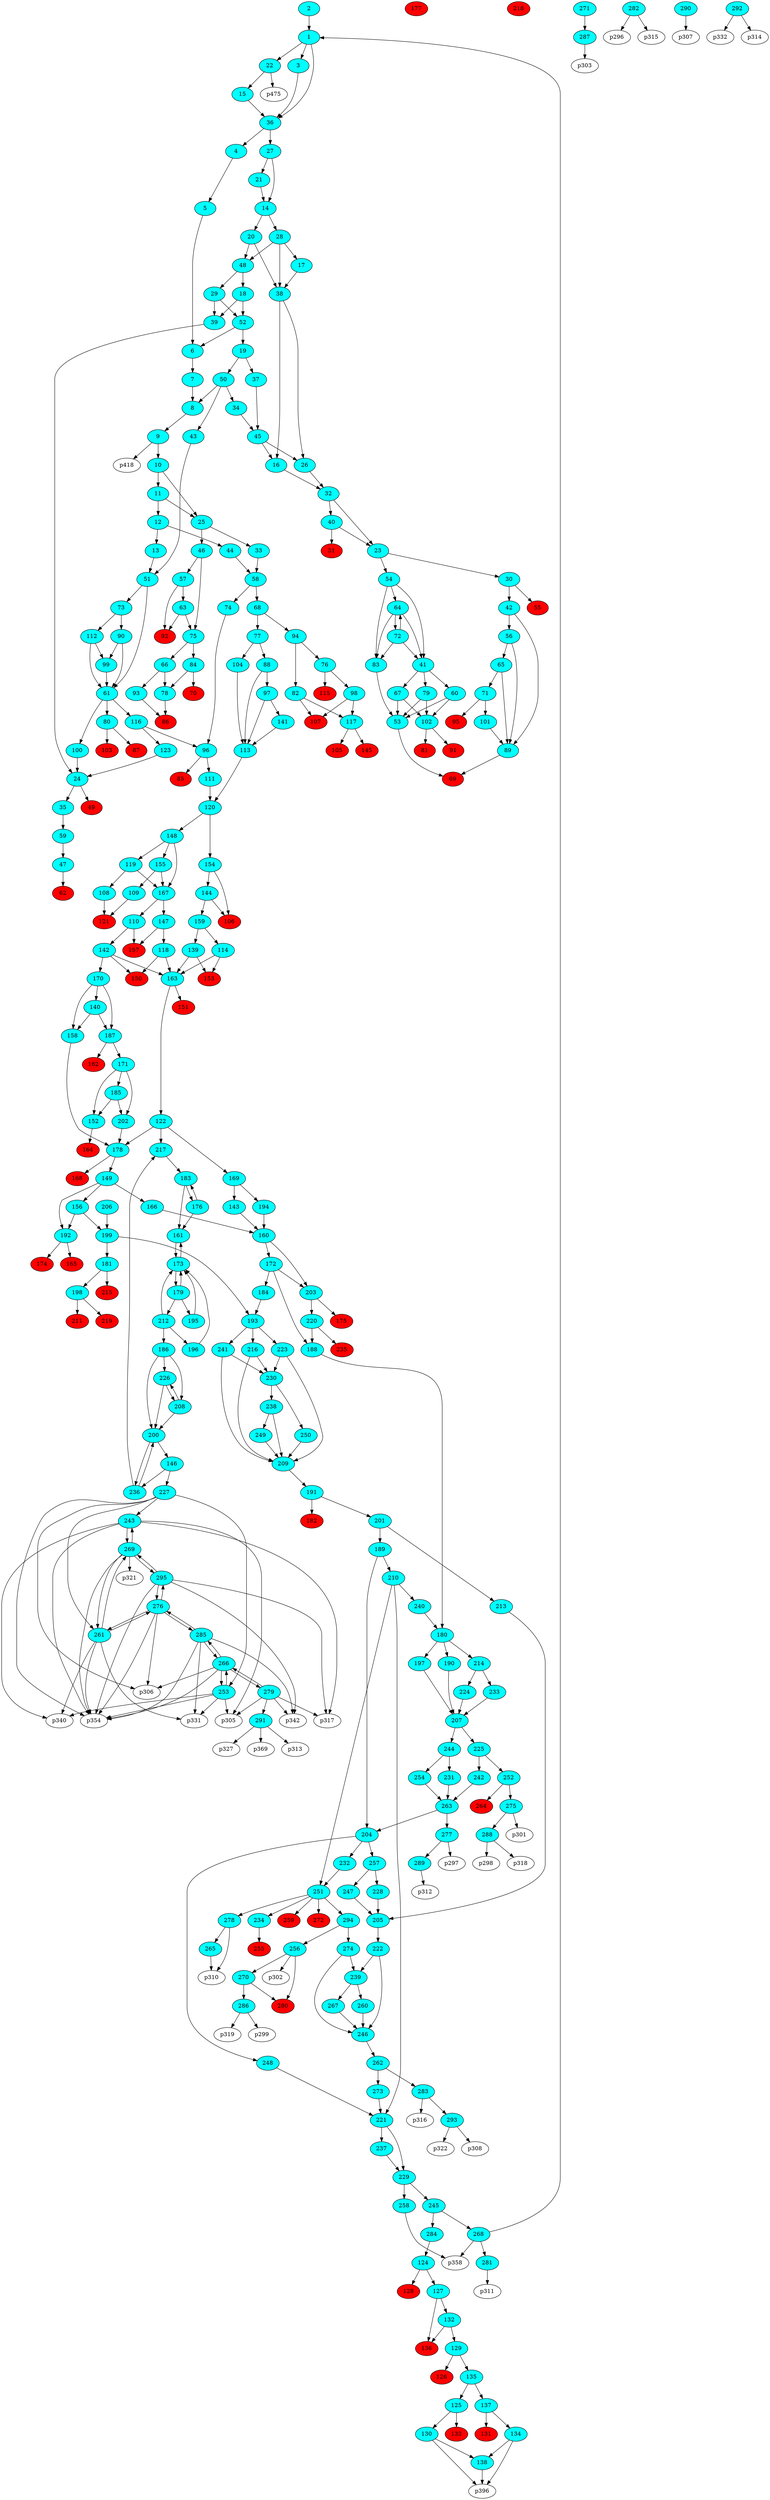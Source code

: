 digraph {
p1 [label="1"]
p1 [fillcolor=cyan style=filled]
p1 -> {p3 p36 p22}
p2 [label="2"]
p2 [fillcolor=cyan style=filled]
p2 -> {p1}
p3 [label="3"]
p3 [fillcolor=cyan style=filled]
p3 -> {p36}
p4 [label="4"]
p4 [fillcolor=cyan style=filled]
p4 -> {p5}
p5 [label="5"]
p5 [fillcolor=cyan style=filled]
p5 -> {p6}
p6 [label="6"]
p6 [fillcolor=cyan style=filled]
p6 -> {p7}
p7 [label="7"]
p7 [fillcolor=cyan style=filled]
p7 -> {p8}
p8 [label="8"]
p8 [fillcolor=cyan style=filled]
p8 -> {p9 p9}
p9 [label="9"]
p9 [fillcolor=cyan style=filled]
p9 -> {p10 p418}
p10 [label="10"]
p10 [fillcolor=cyan style=filled]
p10 -> {p25 p11}
p11 [label="11"]
p11 [fillcolor=cyan style=filled]
p11 -> {p25 p12}
p12 [label="12"]
p12 [fillcolor=cyan style=filled]
p12 -> {p13 p44}
p13 [label="13"]
p13 [fillcolor=cyan style=filled]
p13 -> {p51}
p14 [label="14"]
p14 [fillcolor=cyan style=filled]
p14 -> {p28 p20}
p15 [label="15"]
p15 [fillcolor=cyan style=filled]
p15 -> {p36}
p16 [label="16"]
p16 [fillcolor=cyan style=filled]
p16 -> {p32}
p17 [label="17"]
p17 [fillcolor=cyan style=filled]
p17 -> {p38}
p18 [label="18"]
p18 [fillcolor=cyan style=filled]
p18 -> {p52 p39}
p19 [label="19"]
p19 [fillcolor=cyan style=filled]
p19 -> {p50 p37}
p20 [label="20"]
p20 [fillcolor=cyan style=filled]
p20 -> {p48 p38}
p21 [label="21"]
p21 [fillcolor=cyan style=filled]
p21 -> {p14}
p22 [label="22"]
p22 [fillcolor=cyan style=filled]
p22 -> {p15 p475}
p23 [label="23"]
p23 [fillcolor=cyan style=filled]
p23 -> {p54 p30}
p24 [label="24"]
p24 [fillcolor=cyan style=filled]
p24 -> {p49 p35}
p25 [label="25"]
p25 [fillcolor=cyan style=filled]
p25 -> {p46 p33}
p26 [label="26"]
p26 [fillcolor=cyan style=filled]
p26 -> {p32}
p27 [label="27"]
p27 [fillcolor=cyan style=filled]
p27 -> {p14 p21}
p28 [label="28"]
p28 [fillcolor=cyan style=filled]
p28 -> {p17 p38 p48}
p29 [label="29"]
p29 [fillcolor=cyan style=filled]
p29 -> {p52 p39}
p30 [label="30"]
p30 [fillcolor=cyan style=filled]
p30 -> {p42 p55}
p31 [label="31"]
p31 [fillcolor=red style=filled]
p32 [label="32"]
p32 [fillcolor=cyan style=filled]
p32 -> {p40 p23}
p33 [label="33"]
p33 [fillcolor=cyan style=filled]
p33 -> {p58}
p34 [label="34"]
p34 [fillcolor=cyan style=filled]
p34 -> {p45}
p35 [label="35"]
p35 [fillcolor=cyan style=filled]
p35 -> {p59}
p36 [label="36"]
p36 [fillcolor=cyan style=filled]
p36 -> {p27 p4}
p37 [label="37"]
p37 [fillcolor=cyan style=filled]
p37 -> {p45}
p38 [label="38"]
p38 [fillcolor=cyan style=filled]
p38 -> {p16 p26}
p39 [label="39"]
p39 [fillcolor=cyan style=filled]
p39 -> {p24}
p40 [label="40"]
p40 [fillcolor=cyan style=filled]
p40 -> {p23 p31}
p41 [label="41"]
p41 [fillcolor=cyan style=filled]
p41 -> {p79 p60 p67}
p42 [label="42"]
p42 [fillcolor=cyan style=filled]
p42 -> {p89 p56}
p43 [label="43"]
p43 [fillcolor=cyan style=filled]
p43 -> {p51}
p44 [label="44"]
p44 [fillcolor=cyan style=filled]
p44 -> {p58}
p45 [label="45"]
p45 [fillcolor=cyan style=filled]
p45 -> {p16 p26}
p46 [label="46"]
p46 [fillcolor=cyan style=filled]
p46 -> {p57 p75}
p47 [label="47"]
p47 [fillcolor=cyan style=filled]
p47 -> {p62}
p48 [label="48"]
p48 [fillcolor=cyan style=filled]
p48 -> {p29 p18}
p49 [label="49"]
p49 [fillcolor=red style=filled]
p50 [label="50"]
p50 [fillcolor=cyan style=filled]
p50 -> {p43 p34 p8}
p51 [label="51"]
p51 [fillcolor=cyan style=filled]
p51 -> {p73 p61}
p52 [label="52"]
p52 [fillcolor=cyan style=filled]
p52 -> {p19 p6}
p53 [label="53"]
p53 [fillcolor=cyan style=filled]
p53 -> {p69}
p54 [label="54"]
p54 [fillcolor=cyan style=filled]
p54 -> {p64 p41 p83}
p55 [label="55"]
p55 [fillcolor=red style=filled]
p56 [label="56"]
p56 [fillcolor=cyan style=filled]
p56 -> {p89 p65}
p57 [label="57"]
p57 [fillcolor=cyan style=filled]
p57 -> {p92 p63}
p58 [label="58"]
p58 [fillcolor=cyan style=filled]
p58 -> {p74 p68}
p59 [label="59"]
p59 [fillcolor=cyan style=filled]
p59 -> {p47}
p60 [label="60"]
p60 [fillcolor=cyan style=filled]
p60 -> {p53 p102}
p61 [label="61"]
p61 [fillcolor=cyan style=filled]
p61 -> {p100 p116 p80}
p62 [label="62"]
p62 [fillcolor=red style=filled]
p63 [label="63"]
p63 [fillcolor=cyan style=filled]
p63 -> {p92 p75}
p64 [label="64"]
p64 [fillcolor=cyan style=filled]
p64 -> {p72 p41 p83}
p65 [label="65"]
p65 [fillcolor=cyan style=filled]
p65 -> {p89 p71}
p66 [label="66"]
p66 [fillcolor=cyan style=filled]
p66 -> {p93 p78}
p67 [label="67"]
p67 [fillcolor=cyan style=filled]
p67 -> {p53 p102}
p68 [label="68"]
p68 [fillcolor=cyan style=filled]
p68 -> {p94 p77}
p69 [label="69"]
p69 [fillcolor=red style=filled]
p70 [label="70"]
p70 [fillcolor=red style=filled]
p71 [label="71"]
p71 [fillcolor=cyan style=filled]
p71 -> {p101 p95}
p72 [label="72"]
p72 [fillcolor=cyan style=filled]
p72 -> {p64 p41 p83}
p73 [label="73"]
p73 [fillcolor=cyan style=filled]
p73 -> {p90 p112}
p74 [label="74"]
p74 [fillcolor=cyan style=filled]
p74 -> {p96 p96}
p75 [label="75"]
p75 [fillcolor=cyan style=filled]
p75 -> {p84 p66}
p76 [label="76"]
p76 [fillcolor=cyan style=filled]
p76 -> {p115 p98}
p77 [label="77"]
p77 [fillcolor=cyan style=filled]
p77 -> {p104 p88}
p78 [label="78"]
p78 [fillcolor=cyan style=filled]
p78 -> {p86}
p79 [label="79"]
p79 [fillcolor=cyan style=filled]
p79 -> {p53 p102}
p80 [label="80"]
p80 [fillcolor=cyan style=filled]
p80 -> {p103 p87}
p81 [label="81"]
p81 [fillcolor=red style=filled]
p82 [label="82"]
p82 [fillcolor=cyan style=filled]
p82 -> {p117 p107}
p83 [label="83"]
p83 [fillcolor=cyan style=filled]
p83 -> {p53}
p84 [label="84"]
p84 [fillcolor=cyan style=filled]
p84 -> {p70 p78}
p85 [label="85"]
p85 [fillcolor=red style=filled]
p86 [label="86"]
p86 [fillcolor=red style=filled]
p87 [label="87"]
p87 [fillcolor=red style=filled]
p88 [label="88"]
p88 [fillcolor=cyan style=filled]
p88 -> {p113 p97}
p89 [label="89"]
p89 [fillcolor=cyan style=filled]
p89 -> {p69}
p90 [label="90"]
p90 [fillcolor=cyan style=filled]
p90 -> {p99 p61}
p91 [label="91"]
p91 [fillcolor=red style=filled]
p92 [label="92"]
p92 [fillcolor=red style=filled]
p93 [label="93"]
p93 [fillcolor=cyan style=filled]
p93 -> {p86}
p94 [label="94"]
p94 [fillcolor=cyan style=filled]
p94 -> {p76 p82}
p95 [label="95"]
p95 [fillcolor=red style=filled]
p96 [label="96"]
p96 [fillcolor=cyan style=filled]
p96 -> {p85 p111}
p97 [label="97"]
p97 [fillcolor=cyan style=filled]
p97 -> {p113 p141}
p98 [label="98"]
p98 [fillcolor=cyan style=filled]
p98 -> {p117 p107}
p99 [label="99"]
p99 [fillcolor=cyan style=filled]
p99 -> {p61}
p100 [label="100"]
p100 [fillcolor=cyan style=filled]
p100 -> {p24}
p101 [label="101"]
p101 [fillcolor=cyan style=filled]
p101 -> {p89}
p102 [label="102"]
p102 [fillcolor=cyan style=filled]
p102 -> {p81 p91}
p103 [label="103"]
p103 [fillcolor=red style=filled]
p104 [label="104"]
p104 [fillcolor=cyan style=filled]
p104 -> {p113}
p105 [label="105"]
p105 [fillcolor=red style=filled]
p106 [label="106"]
p106 [fillcolor=red style=filled]
p107 [label="107"]
p107 [fillcolor=red style=filled]
p108 [label="108"]
p108 [fillcolor=cyan style=filled]
p108 -> {p121}
p109 [label="109"]
p109 [fillcolor=cyan style=filled]
p109 -> {p121}
p110 [label="110"]
p110 [fillcolor=cyan style=filled]
p110 -> {p157 p142}
p111 [label="111"]
p111 [fillcolor=cyan style=filled]
p111 -> {p120}
p112 [label="112"]
p112 [fillcolor=cyan style=filled]
p112 -> {p99 p61}
p113 [label="113"]
p113 [fillcolor=cyan style=filled]
p113 -> {p120}
p114 [label="114"]
p114 [fillcolor=cyan style=filled]
p114 -> {p153 p163}
p115 [label="115"]
p115 [fillcolor=red style=filled]
p116 [label="116"]
p116 [fillcolor=cyan style=filled]
p116 -> {p123 p96 p96}
p117 [label="117"]
p117 [fillcolor=cyan style=filled]
p117 -> {p145 p105}
p118 [label="118"]
p118 [fillcolor=cyan style=filled]
p118 -> {p163 p150}
p119 [label="119"]
p119 [fillcolor=cyan style=filled]
p119 -> {p108 p167}
p120 [label="120"]
p120 [fillcolor=cyan style=filled]
p120 -> {p148 p154}
p121 [label="121"]
p121 [fillcolor=red style=filled]
p122 [label="122"]
p122 [fillcolor=cyan style=filled]
p122 -> {p169 p178 p217}
p123 [label="123"]
p123 [fillcolor=cyan style=filled]
p123 -> {p24}
p124 [label="124"]
p124 [fillcolor=cyan style=filled]
p124 -> {p128 p127}
p125 [label="125"]
p125 [fillcolor=cyan style=filled]
p125 -> {p130 p133}
p126 [label="126"]
p126 [fillcolor=red style=filled]
p127 [label="127"]
p127 [fillcolor=cyan style=filled]
p127 -> {p132 p136}
p128 [label="128"]
p128 [fillcolor=red style=filled]
p129 [label="129"]
p129 [fillcolor=cyan style=filled]
p129 -> {p135 p126}
p130 [label="130"]
p130 [fillcolor=cyan style=filled]
p130 -> {p138 p396}
p131 [label="131"]
p131 [fillcolor=red style=filled]
p132 [label="132"]
p132 [fillcolor=cyan style=filled]
p132 -> {p129 p136}
p133 [label="133"]
p133 [fillcolor=red style=filled]
p134 [label="134"]
p134 [fillcolor=cyan style=filled]
p134 -> {p138 p396}
p135 [label="135"]
p135 [fillcolor=cyan style=filled]
p135 -> {p137 p125}
p136 [label="136"]
p136 [fillcolor=red style=filled]
p137 [label="137"]
p137 [fillcolor=cyan style=filled]
p137 -> {p134 p131}
p138 [label="138"]
p138 [fillcolor=cyan style=filled]
p138 -> {p396}
p139 [label="139"]
p139 [fillcolor=cyan style=filled]
p139 -> {p153 p163}
p140 [label="140"]
p140 [fillcolor=cyan style=filled]
p140 -> {p158 p187}
p141 [label="141"]
p141 [fillcolor=cyan style=filled]
p141 -> {p113}
p142 [label="142"]
p142 [fillcolor=cyan style=filled]
p142 -> {p163 p170 p150}
p143 [label="143"]
p143 [fillcolor=cyan style=filled]
p143 -> {p160}
p144 [label="144"]
p144 [fillcolor=cyan style=filled]
p144 -> {p106 p159}
p145 [label="145"]
p145 [fillcolor=red style=filled]
p146 [label="146"]
p146 [fillcolor=cyan style=filled]
p146 -> {p227 p236}
p147 [label="147"]
p147 [fillcolor=cyan style=filled]
p147 -> {p157 p118}
p148 [label="148"]
p148 [fillcolor=cyan style=filled]
p148 -> {p119 p155 p167}
p149 [label="149"]
p149 [fillcolor=cyan style=filled]
p149 -> {p192 p166 p156}
p150 [label="150"]
p150 [fillcolor=red style=filled]
p151 [label="151"]
p151 [fillcolor=red style=filled]
p152 [label="152"]
p152 [fillcolor=cyan style=filled]
p152 -> {p164}
p153 [label="153"]
p153 [fillcolor=red style=filled]
p154 [label="154"]
p154 [fillcolor=cyan style=filled]
p154 -> {p106 p144}
p155 [label="155"]
p155 [fillcolor=cyan style=filled]
p155 -> {p109 p167}
p156 [label="156"]
p156 [fillcolor=cyan style=filled]
p156 -> {p192 p199}
p157 [label="157"]
p157 [fillcolor=red style=filled]
p158 [label="158"]
p158 [fillcolor=cyan style=filled]
p158 -> {p178}
p159 [label="159"]
p159 [fillcolor=cyan style=filled]
p159 -> {p114 p139}
p160 [label="160"]
p160 [fillcolor=cyan style=filled]
p160 -> {p203 p172}
p161 [label="161"]
p161 [fillcolor=cyan style=filled]
p161 -> {p173}
p162 [label="162"]
p162 [fillcolor=red style=filled]
p163 [label="163"]
p163 [fillcolor=cyan style=filled]
p163 -> {p122 p151}
p164 [label="164"]
p164 [fillcolor=red style=filled]
p165 [label="165"]
p165 [fillcolor=red style=filled]
p166 [label="166"]
p166 [fillcolor=cyan style=filled]
p166 -> {p160}
p167 [label="167"]
p167 [fillcolor=cyan style=filled]
p167 -> {p110 p147}
p168 [label="168"]
p168 [fillcolor=red style=filled]
p169 [label="169"]
p169 [fillcolor=cyan style=filled]
p169 -> {p194 p143}
p170 [label="170"]
p170 [fillcolor=cyan style=filled]
p170 -> {p140 p158 p187}
p171 [label="171"]
p171 [fillcolor=cyan style=filled]
p171 -> {p202 p152 p185}
p172 [label="172"]
p172 [fillcolor=cyan style=filled]
p172 -> {p203 p188 p184}
p173 [label="173"]
p173 [fillcolor=cyan style=filled]
p173 -> {p179 p161}
p174 [label="174"]
p174 [fillcolor=red style=filled]
p175 [label="175"]
p175 [fillcolor=red style=filled]
p176 [label="176"]
p176 [fillcolor=cyan style=filled]
p176 -> {p183 p161}
p177 [label="177"]
p177 [fillcolor=red style=filled]
p178 [label="178"]
p178 [fillcolor=cyan style=filled]
p178 -> {p168 p149}
p179 [label="179"]
p179 [fillcolor=cyan style=filled]
p179 -> {p195 p212 p173}
p180 [label="180"]
p180 [fillcolor=cyan style=filled]
p180 -> {p214 p197 p190}
p181 [label="181"]
p181 [fillcolor=cyan style=filled]
p181 -> {p215 p198}
p182 [label="182"]
p182 [fillcolor=red style=filled]
p183 [label="183"]
p183 [fillcolor=cyan style=filled]
p183 -> {p176 p161}
p184 [label="184"]
p184 [fillcolor=cyan style=filled]
p184 -> {p193}
p185 [label="185"]
p185 [fillcolor=cyan style=filled]
p185 -> {p202 p152}
p186 [label="186"]
p186 [fillcolor=cyan style=filled]
p186 -> {p226 p208 p200}
p187 [label="187"]
p187 [fillcolor=cyan style=filled]
p187 -> {p162 p171}
p188 [label="188"]
p188 [fillcolor=cyan style=filled]
p188 -> {p180}
p189 [label="189"]
p189 [fillcolor=cyan style=filled]
p189 -> {p210 p204}
p190 [label="190"]
p190 [fillcolor=cyan style=filled]
p190 -> {p207}
p191 [label="191"]
p191 [fillcolor=cyan style=filled]
p191 -> {p201 p182}
p192 [label="192"]
p192 [fillcolor=cyan style=filled]
p192 -> {p165 p174}
p193 [label="193"]
p193 [fillcolor=cyan style=filled]
p193 -> {p223 p241 p216}
p194 [label="194"]
p194 [fillcolor=cyan style=filled]
p194 -> {p160}
p195 [label="195"]
p195 [fillcolor=cyan style=filled]
p195 -> {p173}
p196 [label="196"]
p196 [fillcolor=cyan style=filled]
p196 -> {p173}
p197 [label="197"]
p197 [fillcolor=cyan style=filled]
p197 -> {p207}
p198 [label="198"]
p198 [fillcolor=cyan style=filled]
p198 -> {p219 p211}
p199 [label="199"]
p199 [fillcolor=cyan style=filled]
p199 -> {p193 p181}
p200 [label="200"]
p200 [fillcolor=cyan style=filled]
p200 -> {p146 p236}
p201 [label="201"]
p201 [fillcolor=cyan style=filled]
p201 -> {p189 p213}
p202 [label="202"]
p202 [fillcolor=cyan style=filled]
p202 -> {p178}
p203 [label="203"]
p203 [fillcolor=cyan style=filled]
p203 -> {p220 p175}
p204 [label="204"]
p204 [fillcolor=cyan style=filled]
p204 -> {p257 p248 p232}
p205 [label="205"]
p205 [fillcolor=cyan style=filled]
p205 -> {p222}
p206 [label="206"]
p206 [fillcolor=cyan style=filled]
p206 -> {p199}
p207 [label="207"]
p207 [fillcolor=cyan style=filled]
p207 -> {p225 p244}
p208 [label="208"]
p208 [fillcolor=cyan style=filled]
p208 -> {p226 p200}
p209 [label="209"]
p209 [fillcolor=cyan style=filled]
p209 -> {p191}
p210 [label="210"]
p210 [fillcolor=cyan style=filled]
p210 -> {p221 p251 p240}
p211 [label="211"]
p211 [fillcolor=red style=filled]
p212 [label="212"]
p212 [fillcolor=cyan style=filled]
p212 -> {p186 p196 p173}
p213 [label="213"]
p213 [fillcolor=cyan style=filled]
p213 -> {p205}
p214 [label="214"]
p214 [fillcolor=cyan style=filled]
p214 -> {p233 p224}
p215 [label="215"]
p215 [fillcolor=red style=filled]
p216 [label="216"]
p216 [fillcolor=cyan style=filled]
p216 -> {p209 p230}
p217 [label="217"]
p217 [fillcolor=cyan style=filled]
p217 -> {p183}
p218 [label="218"]
p218 [fillcolor=red style=filled]
p219 [label="219"]
p219 [fillcolor=red style=filled]
p220 [label="220"]
p220 [fillcolor=cyan style=filled]
p220 -> {p235 p188}
p221 [label="221"]
p221 [fillcolor=cyan style=filled]
p221 -> {p237 p229}
p222 [label="222"]
p222 [fillcolor=cyan style=filled]
p222 -> {p239 p246}
p223 [label="223"]
p223 [fillcolor=cyan style=filled]
p223 -> {p209 p230}
p224 [label="224"]
p224 [fillcolor=cyan style=filled]
p224 -> {p207}
p225 [label="225"]
p225 [fillcolor=cyan style=filled]
p225 -> {p252 p242}
p226 [label="226"]
p226 [fillcolor=cyan style=filled]
p226 -> {p208 p200}
p227 [label="227"]
p227 [fillcolor=cyan style=filled]
p227 -> {p243 p261 p253 p306 p354}
p228 [label="228"]
p228 [fillcolor=cyan style=filled]
p228 -> {p205}
p229 [label="229"]
p229 [fillcolor=cyan style=filled]
p229 -> {p245 p258}
p230 [label="230"]
p230 [fillcolor=cyan style=filled]
p230 -> {p250 p238}
p231 [label="231"]
p231 [fillcolor=cyan style=filled]
p231 -> {p263}
p232 [label="232"]
p232 [fillcolor=cyan style=filled]
p232 -> {p251}
p233 [label="233"]
p233 [fillcolor=cyan style=filled]
p233 -> {p207}
p234 [label="234"]
p234 [fillcolor=cyan style=filled]
p234 -> {p255}
p235 [label="235"]
p235 [fillcolor=red style=filled]
p236 [label="236"]
p236 [fillcolor=cyan style=filled]
p236 -> {p200 p217}
p237 [label="237"]
p237 [fillcolor=cyan style=filled]
p237 -> {p229}
p238 [label="238"]
p238 [fillcolor=cyan style=filled]
p238 -> {p209 p249}
p239 [label="239"]
p239 [fillcolor=cyan style=filled]
p239 -> {p267 p260}
p240 [label="240"]
p240 [fillcolor=cyan style=filled]
p240 -> {p180}
p241 [label="241"]
p241 [fillcolor=cyan style=filled]
p241 -> {p209 p230}
p242 [label="242"]
p242 [fillcolor=cyan style=filled]
p242 -> {p263}
p243 [label="243"]
p243 [fillcolor=cyan style=filled]
p243 -> {p340 p269 p305 p317 p354}
p244 [label="244"]
p244 [fillcolor=cyan style=filled]
p244 -> {p254 p231}
p245 [label="245"]
p245 [fillcolor=cyan style=filled]
p245 -> {p268 p284}
p246 [label="246"]
p246 [fillcolor=cyan style=filled]
p246 -> {p262}
p247 [label="247"]
p247 [fillcolor=cyan style=filled]
p247 -> {p205}
p248 [label="248"]
p248 [fillcolor=cyan style=filled]
p248 -> {p221}
p249 [label="249"]
p249 [fillcolor=cyan style=filled]
p249 -> {p209}
p250 [label="250"]
p250 [fillcolor=cyan style=filled]
p250 -> {p209}
p251 [label="251"]
p251 [fillcolor=cyan style=filled]
p251 -> {p259 p272 p294 p234 p278}
p252 [label="252"]
p252 [fillcolor=cyan style=filled]
p252 -> {p264 p275}
p253 [label="253"]
p253 [fillcolor=cyan style=filled]
p253 -> {p305 p331 p340 p266 p354}
p254 [label="254"]
p254 [fillcolor=cyan style=filled]
p254 -> {p263}
p255 [label="255"]
p255 [fillcolor=red style=filled]
p256 [label="256"]
p256 [fillcolor=cyan style=filled]
p256 -> {p302 p280 p270}
p257 [label="257"]
p257 [fillcolor=cyan style=filled]
p257 -> {p247 p228}
p258 [label="258"]
p258 [fillcolor=cyan style=filled]
p258 -> {p358}
p259 [label="259"]
p259 [fillcolor=red style=filled]
p260 [label="260"]
p260 [fillcolor=cyan style=filled]
p260 -> {p246}
p261 [label="261"]
p261 [fillcolor=cyan style=filled]
p261 -> {p269 p340 p331 p276 p354}
p262 [label="262"]
p262 [fillcolor=cyan style=filled]
p262 -> {p273 p283}
p263 [label="263"]
p263 [fillcolor=cyan style=filled]
p263 -> {p277 p204}
p264 [label="264"]
p264 [fillcolor=red style=filled]
p265 [label="265"]
p265 [fillcolor=cyan style=filled]
p265 -> {p310}
p266 [label="266"]
p266 [fillcolor=cyan style=filled]
p266 -> {p279 p285 p306 p253 p354}
p267 [label="267"]
p267 [fillcolor=cyan style=filled]
p267 -> {p246}
p268 [label="268"]
p268 [fillcolor=cyan style=filled]
p268 -> {p281 p358 p1}
p269 [label="269"]
p269 [fillcolor=cyan style=filled]
p269 -> {p261 p243 p321 p295 p354}
p270 [label="270"]
p270 [fillcolor=cyan style=filled]
p270 -> {p286 p280}
p271 [label="271"]
p271 [fillcolor=cyan style=filled]
p271 -> {p287}
p272 [label="272"]
p272 [fillcolor=red style=filled]
p273 [label="273"]
p273 [fillcolor=cyan style=filled]
p273 -> {p221}
p274 [label="274"]
p274 [fillcolor=cyan style=filled]
p274 -> {p239 p246}
p275 [label="275"]
p275 [fillcolor=cyan style=filled]
p275 -> {p288 p301}
p276 [label="276"]
p276 [fillcolor=cyan style=filled]
p276 -> {p295 p306 p285 p261 p354}
p277 [label="277"]
p277 [fillcolor=cyan style=filled]
p277 -> {p297 p289}
p278 [label="278"]
p278 [fillcolor=cyan style=filled]
p278 -> {p265 p310}
p279 [label="279"]
p279 [fillcolor=cyan style=filled]
p279 -> {p266 p342 p317 p305 p291}
p280 [label="280"]
p280 [fillcolor=red style=filled]
p281 [label="281"]
p281 [fillcolor=cyan style=filled]
p281 -> {p311}
p282 [label="282"]
p282 [fillcolor=cyan style=filled]
p282 -> {p296 p315}
p283 [label="283"]
p283 [fillcolor=cyan style=filled]
p283 -> {p316 p293}
p284 [label="284"]
p284 [fillcolor=cyan style=filled]
p284 -> {p124}
p285 [label="285"]
p285 [fillcolor=cyan style=filled]
p285 -> {p342 p266 p276 p331 p354}
p286 [label="286"]
p286 [fillcolor=cyan style=filled]
p286 -> {p319 p299}
p287 [label="287"]
p287 [fillcolor=cyan style=filled]
p287 -> {p303}
p288 [label="288"]
p288 [fillcolor=cyan style=filled]
p288 -> {p318 p298}
p289 [label="289"]
p289 [fillcolor=cyan style=filled]
p289 -> {p312}
p290 [label="290"]
p290 [fillcolor=cyan style=filled]
p290 -> {p307 p307}
p291 [label="291"]
p291 [fillcolor=cyan style=filled]
p291 -> {p313 p327 p369}
p292 [label="292"]
p292 [fillcolor=cyan style=filled]
p292 -> {p332 p314}
p293 [label="293"]
p293 [fillcolor=cyan style=filled]
p293 -> {p308 p322}
p294 [label="294"]
p294 [fillcolor=cyan style=filled]
p294 -> {p274 p256}
p295 [label="295"]
p295 [fillcolor=cyan style=filled]
p295 -> {p276 p317 p342 p269 p354}
}
